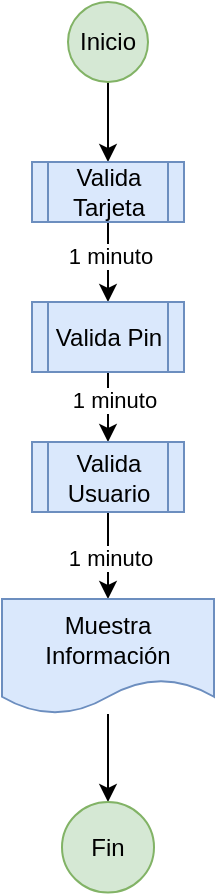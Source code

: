 <mxfile version="24.7.17">
  <diagram id="C5RBs43oDa-KdzZeNtuy" name="Page-1">
    <mxGraphModel dx="956" dy="516" grid="1" gridSize="10" guides="1" tooltips="1" connect="1" arrows="1" fold="1" page="1" pageScale="1" pageWidth="827" pageHeight="1169" math="0" shadow="0">
      <root>
        <mxCell id="WIyWlLk6GJQsqaUBKTNV-0" />
        <mxCell id="WIyWlLk6GJQsqaUBKTNV-1" parent="WIyWlLk6GJQsqaUBKTNV-0" />
        <mxCell id="PEbqonXudRbsSx0Zb2l2-4" value="" style="edgeStyle=orthogonalEdgeStyle;rounded=0;orthogonalLoop=1;jettySize=auto;html=1;" edge="1" parent="WIyWlLk6GJQsqaUBKTNV-1" source="PEbqonXudRbsSx0Zb2l2-0" target="PEbqonXudRbsSx0Zb2l2-3">
          <mxGeometry relative="1" as="geometry" />
        </mxCell>
        <mxCell id="PEbqonXudRbsSx0Zb2l2-0" value="Inicio" style="ellipse;whiteSpace=wrap;html=1;aspect=fixed;fillColor=#d5e8d4;strokeColor=#82b366;" vertex="1" parent="WIyWlLk6GJQsqaUBKTNV-1">
          <mxGeometry x="414" y="40" width="40" height="40" as="geometry" />
        </mxCell>
        <mxCell id="PEbqonXudRbsSx0Zb2l2-8" value="" style="edgeStyle=orthogonalEdgeStyle;rounded=0;orthogonalLoop=1;jettySize=auto;html=1;" edge="1" parent="WIyWlLk6GJQsqaUBKTNV-1" source="PEbqonXudRbsSx0Zb2l2-3" target="PEbqonXudRbsSx0Zb2l2-7">
          <mxGeometry relative="1" as="geometry" />
        </mxCell>
        <mxCell id="PEbqonXudRbsSx0Zb2l2-19" value="1 minuto" style="edgeLabel;html=1;align=center;verticalAlign=middle;resizable=0;points=[];" vertex="1" connectable="0" parent="PEbqonXudRbsSx0Zb2l2-8">
          <mxGeometry x="-0.167" y="1" relative="1" as="geometry">
            <mxPoint as="offset" />
          </mxGeometry>
        </mxCell>
        <mxCell id="PEbqonXudRbsSx0Zb2l2-3" value="Valida Tarjeta" style="shape=process;whiteSpace=wrap;html=1;backgroundOutline=1;fillColor=#dae8fc;strokeColor=#6c8ebf;" vertex="1" parent="WIyWlLk6GJQsqaUBKTNV-1">
          <mxGeometry x="396" y="120" width="76" height="30" as="geometry" />
        </mxCell>
        <mxCell id="PEbqonXudRbsSx0Zb2l2-10" value="" style="edgeStyle=orthogonalEdgeStyle;rounded=0;orthogonalLoop=1;jettySize=auto;html=1;" edge="1" parent="WIyWlLk6GJQsqaUBKTNV-1" source="PEbqonXudRbsSx0Zb2l2-7" target="PEbqonXudRbsSx0Zb2l2-9">
          <mxGeometry relative="1" as="geometry" />
        </mxCell>
        <mxCell id="PEbqonXudRbsSx0Zb2l2-18" value="1 minuto" style="edgeLabel;html=1;align=center;verticalAlign=middle;resizable=0;points=[];" vertex="1" connectable="0" parent="PEbqonXudRbsSx0Zb2l2-10">
          <mxGeometry x="-0.393" y="3" relative="1" as="geometry">
            <mxPoint as="offset" />
          </mxGeometry>
        </mxCell>
        <mxCell id="PEbqonXudRbsSx0Zb2l2-7" value="Valida Pin" style="shape=process;whiteSpace=wrap;html=1;backgroundOutline=1;fillColor=#dae8fc;strokeColor=#6c8ebf;" vertex="1" parent="WIyWlLk6GJQsqaUBKTNV-1">
          <mxGeometry x="396" y="190" width="76" height="35" as="geometry" />
        </mxCell>
        <mxCell id="PEbqonXudRbsSx0Zb2l2-17" value="" style="edgeStyle=orthogonalEdgeStyle;rounded=0;orthogonalLoop=1;jettySize=auto;html=1;" edge="1" parent="WIyWlLk6GJQsqaUBKTNV-1" source="PEbqonXudRbsSx0Zb2l2-9" target="PEbqonXudRbsSx0Zb2l2-16">
          <mxGeometry relative="1" as="geometry" />
        </mxCell>
        <mxCell id="PEbqonXudRbsSx0Zb2l2-20" value="1 minuto" style="edgeLabel;html=1;align=center;verticalAlign=middle;resizable=0;points=[];" vertex="1" connectable="0" parent="PEbqonXudRbsSx0Zb2l2-17">
          <mxGeometry x="0.058" y="1" relative="1" as="geometry">
            <mxPoint as="offset" />
          </mxGeometry>
        </mxCell>
        <mxCell id="PEbqonXudRbsSx0Zb2l2-9" value="Valida Usuario" style="shape=process;whiteSpace=wrap;html=1;backgroundOutline=1;fillColor=#dae8fc;strokeColor=#6c8ebf;" vertex="1" parent="WIyWlLk6GJQsqaUBKTNV-1">
          <mxGeometry x="396" y="260" width="76" height="35" as="geometry" />
        </mxCell>
        <mxCell id="PEbqonXudRbsSx0Zb2l2-22" value="" style="edgeStyle=orthogonalEdgeStyle;rounded=0;orthogonalLoop=1;jettySize=auto;html=1;" edge="1" parent="WIyWlLk6GJQsqaUBKTNV-1" source="PEbqonXudRbsSx0Zb2l2-16" target="PEbqonXudRbsSx0Zb2l2-21">
          <mxGeometry relative="1" as="geometry" />
        </mxCell>
        <mxCell id="PEbqonXudRbsSx0Zb2l2-16" value="Muestra Información" style="shape=document;whiteSpace=wrap;html=1;boundedLbl=1;fillColor=#dae8fc;strokeColor=#6c8ebf;" vertex="1" parent="WIyWlLk6GJQsqaUBKTNV-1">
          <mxGeometry x="381" y="338.5" width="106" height="57.5" as="geometry" />
        </mxCell>
        <mxCell id="PEbqonXudRbsSx0Zb2l2-21" value="Fin" style="ellipse;whiteSpace=wrap;html=1;fillColor=#d5e8d4;strokeColor=#82b366;" vertex="1" parent="WIyWlLk6GJQsqaUBKTNV-1">
          <mxGeometry x="411" y="440" width="46" height="45.25" as="geometry" />
        </mxCell>
      </root>
    </mxGraphModel>
  </diagram>
</mxfile>

